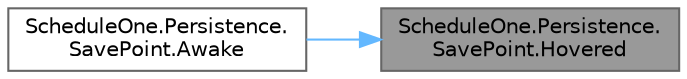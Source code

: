 digraph "ScheduleOne.Persistence.SavePoint.Hovered"
{
 // LATEX_PDF_SIZE
  bgcolor="transparent";
  edge [fontname=Helvetica,fontsize=10,labelfontname=Helvetica,labelfontsize=10];
  node [fontname=Helvetica,fontsize=10,shape=box,height=0.2,width=0.4];
  rankdir="RL";
  Node1 [id="Node000001",label="ScheduleOne.Persistence.\lSavePoint.Hovered",height=0.2,width=0.4,color="gray40", fillcolor="grey60", style="filled", fontcolor="black",tooltip=" "];
  Node1 -> Node2 [id="edge1_Node000001_Node000002",dir="back",color="steelblue1",style="solid",tooltip=" "];
  Node2 [id="Node000002",label="ScheduleOne.Persistence.\lSavePoint.Awake",height=0.2,width=0.4,color="grey40", fillcolor="white", style="filled",URL="$class_schedule_one_1_1_persistence_1_1_save_point.html#a38d37a087224752c967f28d67096a2ee",tooltip=" "];
}
